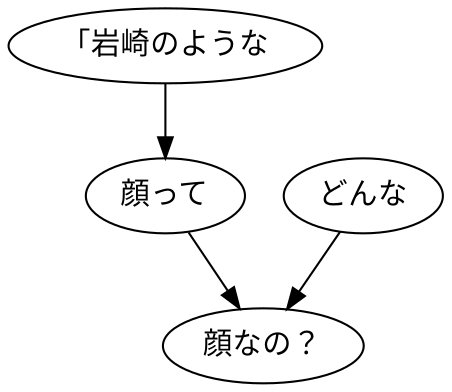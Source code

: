 digraph graph6868 {
	node0 [label="「岩崎のような"];
	node1 [label="顔って"];
	node2 [label="どんな"];
	node3 [label="顔なの？"];
	node0 -> node1;
	node1 -> node3;
	node2 -> node3;
}
